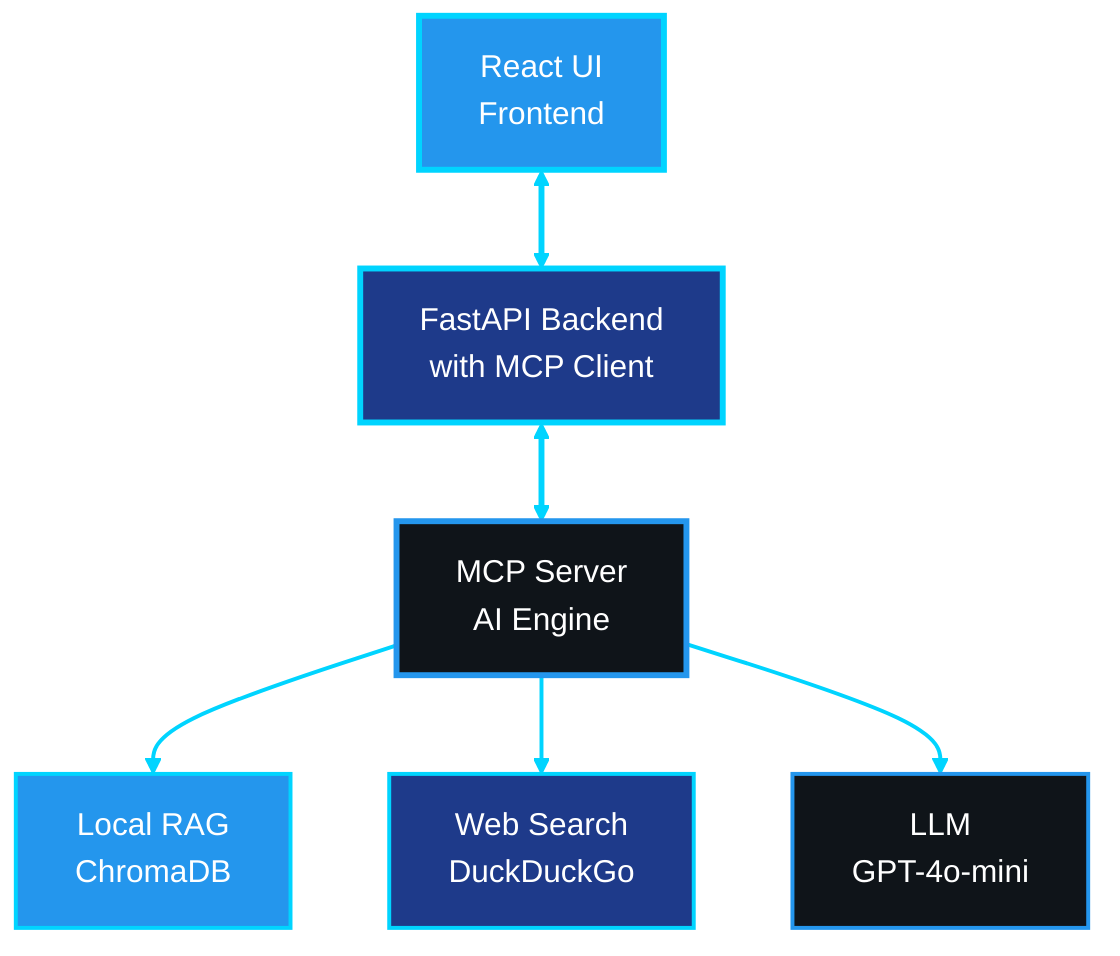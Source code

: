 graph TD
    A[React UI<br/>Frontend] <--> B[FastAPI Backend<br/>with MCP Client]
    B <--> C[MCP Server<br/>AI Engine]
    
    C --> D[Local RAG<br/>ChromaDB]
    C --> E[Web Search<br/>DuckDuckGo]
    C --> F[LLM<br/>GPT-4o-mini]
    
    style A fill:#2496ed,stroke:#00d4ff,stroke-width:3px,color:#ffffff
    style B fill:#1e3a8a,stroke:#00d4ff,stroke-width:3px,color:#ffffff
    style C fill:#0f1419,stroke:#2496ed,stroke-width:3px,color:#ffffff
    style D fill:#2496ed,stroke:#00d4ff,stroke-width:2px,color:#ffffff
    style E fill:#1e3a8a,stroke:#00d4ff,stroke-width:2px,color:#ffffff
    style F fill:#0f1419,stroke:#2496ed,stroke-width:2px,color:#ffffff
    
    linkStyle 0 stroke:#00d4ff,stroke-width:3px
    linkStyle 1 stroke:#00d4ff,stroke-width:3px
    linkStyle 2 stroke:#00d4ff,stroke-width:2px
    linkStyle 3 stroke:#00d4ff,stroke-width:2px
    linkStyle 4 stroke:#00d4ff,stroke-width:2px